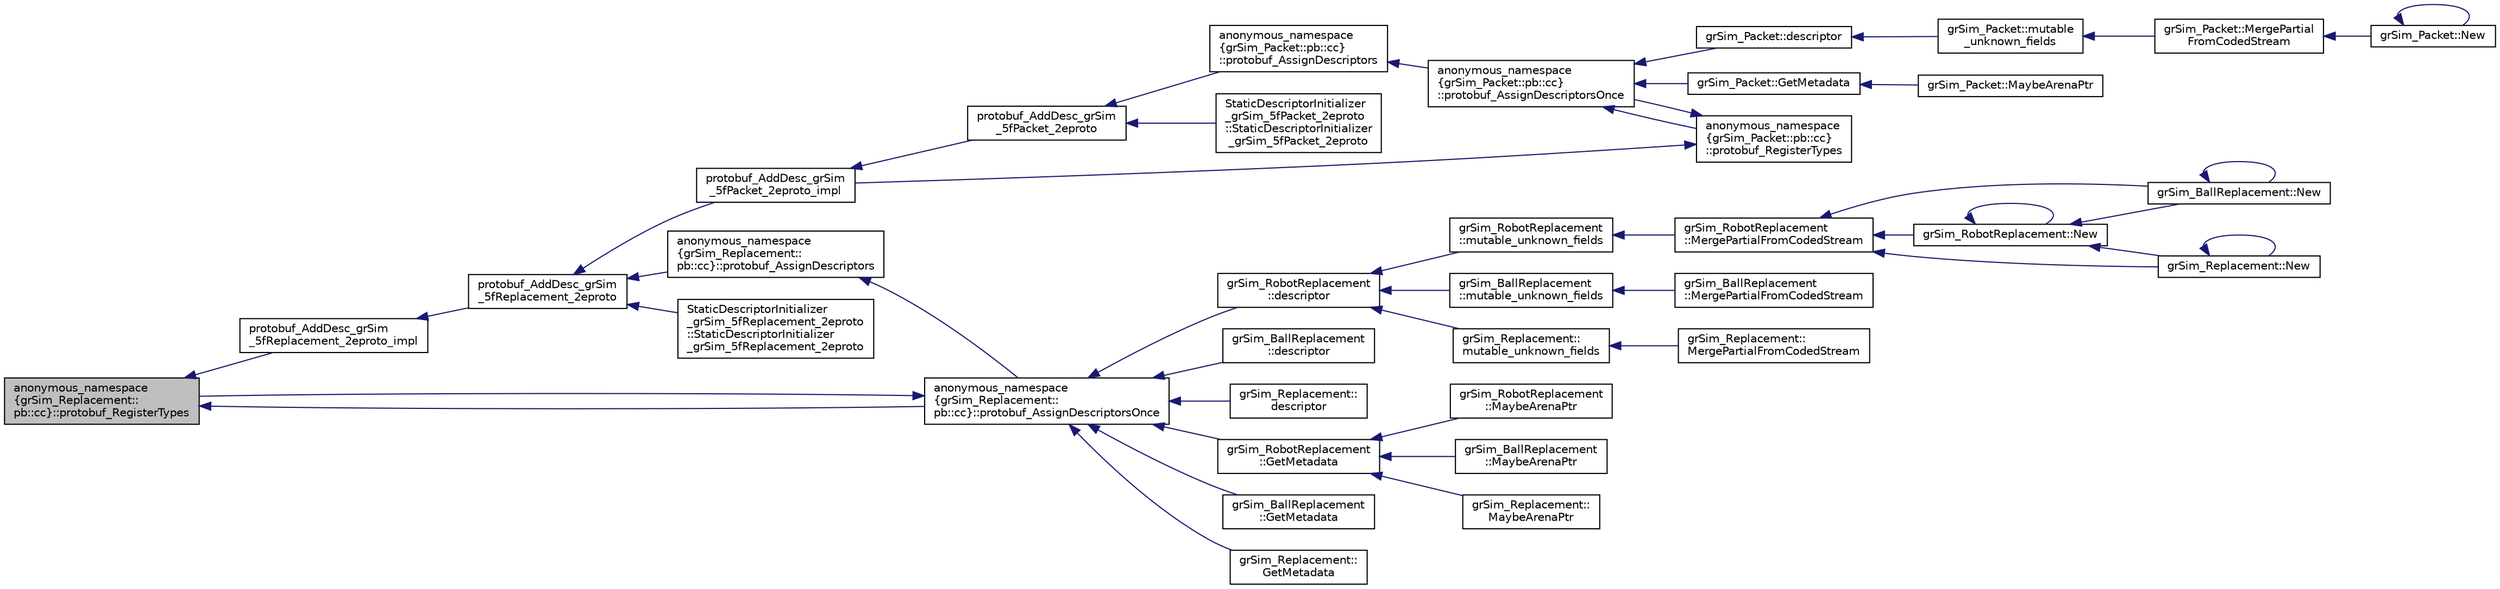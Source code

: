 digraph "anonymous_namespace{grSim_Replacement::pb::cc}::protobuf_RegisterTypes"
{
 // INTERACTIVE_SVG=YES
  edge [fontname="Helvetica",fontsize="10",labelfontname="Helvetica",labelfontsize="10"];
  node [fontname="Helvetica",fontsize="10",shape=record];
  rankdir="LR";
  Node1 [label="anonymous_namespace\l\{grSim_Replacement::\lpb::cc\}::protobuf_RegisterTypes",height=0.2,width=0.4,color="black", fillcolor="grey75", style="filled", fontcolor="black"];
  Node1 -> Node2 [dir="back",color="midnightblue",fontsize="10",style="solid",fontname="Helvetica"];
  Node2 [label="protobuf_AddDesc_grSim\l_5fReplacement_2eproto_impl",height=0.2,width=0.4,color="black", fillcolor="white", style="filled",URL="$d5/d9f/gr_sim___replacement_8pb_8cc.html#a9943fe9486a4d530f39a4fb63d43ec05"];
  Node2 -> Node3 [dir="back",color="midnightblue",fontsize="10",style="solid",fontname="Helvetica"];
  Node3 [label="protobuf_AddDesc_grSim\l_5fReplacement_2eproto",height=0.2,width=0.4,color="black", fillcolor="white", style="filled",URL="$d8/d6a/gr_sim___replacement_8pb_8h.html#a9ac32e27f85f830ef01942ad673705b7"];
  Node3 -> Node4 [dir="back",color="midnightblue",fontsize="10",style="solid",fontname="Helvetica"];
  Node4 [label="protobuf_AddDesc_grSim\l_5fPacket_2eproto_impl",height=0.2,width=0.4,color="black", fillcolor="white", style="filled",URL="$d3/d11/gr_sim___packet_8pb_8cc.html#a8d4a2af5cc390cd356537cc8c985fb84"];
  Node4 -> Node5 [dir="back",color="midnightblue",fontsize="10",style="solid",fontname="Helvetica"];
  Node5 [label="protobuf_AddDesc_grSim\l_5fPacket_2eproto",height=0.2,width=0.4,color="black", fillcolor="white", style="filled",URL="$d7/d23/gr_sim___packet_8pb_8h.html#acdb4c3d5c9e85db3a3c1c00d12185091"];
  Node5 -> Node6 [dir="back",color="midnightblue",fontsize="10",style="solid",fontname="Helvetica"];
  Node6 [label="anonymous_namespace\l\{grSim_Packet::pb::cc\}\l::protobuf_AssignDescriptors",height=0.2,width=0.4,color="black", fillcolor="white", style="filled",URL="$d9/dd5/namespaceanonymous__namespace_02gr_sim___packet_8pb_8cc_03.html#ad63c2c0d36024e2675f43e5ccd16a8e9"];
  Node6 -> Node7 [dir="back",color="midnightblue",fontsize="10",style="solid",fontname="Helvetica"];
  Node7 [label="anonymous_namespace\l\{grSim_Packet::pb::cc\}\l::protobuf_AssignDescriptorsOnce",height=0.2,width=0.4,color="black", fillcolor="white", style="filled",URL="$d9/dd5/namespaceanonymous__namespace_02gr_sim___packet_8pb_8cc_03.html#a383c60b49d4ba8523147f231b2b108ce"];
  Node7 -> Node8 [dir="back",color="midnightblue",fontsize="10",style="solid",fontname="Helvetica"];
  Node8 [label="grSim_Packet::descriptor",height=0.2,width=0.4,color="black", fillcolor="white", style="filled",URL="$d3/db5/classgr_sim___packet.html#a7b47a09ab956e4d498c7c27ceb90088a"];
  Node8 -> Node9 [dir="back",color="midnightblue",fontsize="10",style="solid",fontname="Helvetica"];
  Node9 [label="grSim_Packet::mutable\l_unknown_fields",height=0.2,width=0.4,color="black", fillcolor="white", style="filled",URL="$d3/db5/classgr_sim___packet.html#a99d1e6ccf7d03df2c49c55557c33d8b5"];
  Node9 -> Node10 [dir="back",color="midnightblue",fontsize="10",style="solid",fontname="Helvetica"];
  Node10 [label="grSim_Packet::MergePartial\lFromCodedStream",height=0.2,width=0.4,color="black", fillcolor="white", style="filled",URL="$d3/db5/classgr_sim___packet.html#ab8cf6157b27cdbf8f645d0ca2b0ac051"];
  Node10 -> Node11 [dir="back",color="midnightblue",fontsize="10",style="solid",fontname="Helvetica"];
  Node11 [label="grSim_Packet::New",height=0.2,width=0.4,color="black", fillcolor="white", style="filled",URL="$d3/db5/classgr_sim___packet.html#a31e29a827a331a0785441fc5d3f05fa8"];
  Node11 -> Node11 [dir="back",color="midnightblue",fontsize="10",style="solid",fontname="Helvetica"];
  Node7 -> Node12 [dir="back",color="midnightblue",fontsize="10",style="solid",fontname="Helvetica"];
  Node12 [label="grSim_Packet::GetMetadata",height=0.2,width=0.4,color="black", fillcolor="white", style="filled",URL="$d3/db5/classgr_sim___packet.html#a3408db4788627de262ea584aaac1626d"];
  Node12 -> Node13 [dir="back",color="midnightblue",fontsize="10",style="solid",fontname="Helvetica"];
  Node13 [label="grSim_Packet::MaybeArenaPtr",height=0.2,width=0.4,color="black", fillcolor="white", style="filled",URL="$d3/db5/classgr_sim___packet.html#a1586f89f68f4f71677b65fa6b9dcb944"];
  Node7 -> Node14 [dir="back",color="midnightblue",fontsize="10",style="solid",fontname="Helvetica"];
  Node14 [label="anonymous_namespace\l\{grSim_Packet::pb::cc\}\l::protobuf_RegisterTypes",height=0.2,width=0.4,color="black", fillcolor="white", style="filled",URL="$d9/dd5/namespaceanonymous__namespace_02gr_sim___packet_8pb_8cc_03.html#af633f7fcc16c745364cc6308d0da95f0"];
  Node14 -> Node4 [dir="back",color="midnightblue",fontsize="10",style="solid",fontname="Helvetica"];
  Node14 -> Node7 [dir="back",color="midnightblue",fontsize="10",style="solid",fontname="Helvetica"];
  Node5 -> Node15 [dir="back",color="midnightblue",fontsize="10",style="solid",fontname="Helvetica"];
  Node15 [label="StaticDescriptorInitializer\l_grSim_5fPacket_2eproto\l::StaticDescriptorInitializer\l_grSim_5fPacket_2eproto",height=0.2,width=0.4,color="black", fillcolor="white", style="filled",URL="$d6/de3/struct_static_descriptor_initializer__gr_sim__5f_packet__2eproto.html#a6f3e5821b8ada0316276699dfb0674ad"];
  Node3 -> Node16 [dir="back",color="midnightblue",fontsize="10",style="solid",fontname="Helvetica"];
  Node16 [label="anonymous_namespace\l\{grSim_Replacement::\lpb::cc\}::protobuf_AssignDescriptors",height=0.2,width=0.4,color="black", fillcolor="white", style="filled",URL="$db/d08/namespaceanonymous__namespace_02gr_sim___replacement_8pb_8cc_03.html#a4f7d9bb86f36592184eec96b7398c69c"];
  Node16 -> Node17 [dir="back",color="midnightblue",fontsize="10",style="solid",fontname="Helvetica"];
  Node17 [label="anonymous_namespace\l\{grSim_Replacement::\lpb::cc\}::protobuf_AssignDescriptorsOnce",height=0.2,width=0.4,color="black", fillcolor="white", style="filled",URL="$db/d08/namespaceanonymous__namespace_02gr_sim___replacement_8pb_8cc_03.html#a576f29e25c059eb146f297d47445eb4f"];
  Node17 -> Node18 [dir="back",color="midnightblue",fontsize="10",style="solid",fontname="Helvetica"];
  Node18 [label="grSim_RobotReplacement\l::descriptor",height=0.2,width=0.4,color="black", fillcolor="white", style="filled",URL="$d5/da8/classgr_sim___robot_replacement.html#a6f22243aa85b0fc1654d857708acd559"];
  Node18 -> Node19 [dir="back",color="midnightblue",fontsize="10",style="solid",fontname="Helvetica"];
  Node19 [label="grSim_RobotReplacement\l::mutable_unknown_fields",height=0.2,width=0.4,color="black", fillcolor="white", style="filled",URL="$d5/da8/classgr_sim___robot_replacement.html#ae783b9b1de6b2384086c36cd7f7816d4"];
  Node19 -> Node20 [dir="back",color="midnightblue",fontsize="10",style="solid",fontname="Helvetica"];
  Node20 [label="grSim_RobotReplacement\l::MergePartialFromCodedStream",height=0.2,width=0.4,color="black", fillcolor="white", style="filled",URL="$d5/da8/classgr_sim___robot_replacement.html#ad9f66837cc48a3caf7679ef6b653980a"];
  Node20 -> Node21 [dir="back",color="midnightblue",fontsize="10",style="solid",fontname="Helvetica"];
  Node21 [label="grSim_RobotReplacement::New",height=0.2,width=0.4,color="black", fillcolor="white", style="filled",URL="$d5/da8/classgr_sim___robot_replacement.html#acc7f61918c27856478e87b9c587c81a1"];
  Node21 -> Node21 [dir="back",color="midnightblue",fontsize="10",style="solid",fontname="Helvetica"];
  Node21 -> Node22 [dir="back",color="midnightblue",fontsize="10",style="solid",fontname="Helvetica"];
  Node22 [label="grSim_BallReplacement::New",height=0.2,width=0.4,color="black", fillcolor="white", style="filled",URL="$d2/db1/classgr_sim___ball_replacement.html#a94ffbab85befda5f9a56dc0579f54f50"];
  Node22 -> Node22 [dir="back",color="midnightblue",fontsize="10",style="solid",fontname="Helvetica"];
  Node21 -> Node23 [dir="back",color="midnightblue",fontsize="10",style="solid",fontname="Helvetica"];
  Node23 [label="grSim_Replacement::New",height=0.2,width=0.4,color="black", fillcolor="white", style="filled",URL="$d0/de6/classgr_sim___replacement.html#a3074096768489807b8693e265bf9c265"];
  Node23 -> Node23 [dir="back",color="midnightblue",fontsize="10",style="solid",fontname="Helvetica"];
  Node20 -> Node22 [dir="back",color="midnightblue",fontsize="10",style="solid",fontname="Helvetica"];
  Node20 -> Node23 [dir="back",color="midnightblue",fontsize="10",style="solid",fontname="Helvetica"];
  Node18 -> Node24 [dir="back",color="midnightblue",fontsize="10",style="solid",fontname="Helvetica"];
  Node24 [label="grSim_BallReplacement\l::mutable_unknown_fields",height=0.2,width=0.4,color="black", fillcolor="white", style="filled",URL="$d2/db1/classgr_sim___ball_replacement.html#ab967000f2a8b93376c99dcd51827aab4"];
  Node24 -> Node25 [dir="back",color="midnightblue",fontsize="10",style="solid",fontname="Helvetica"];
  Node25 [label="grSim_BallReplacement\l::MergePartialFromCodedStream",height=0.2,width=0.4,color="black", fillcolor="white", style="filled",URL="$d2/db1/classgr_sim___ball_replacement.html#a6520edc414aa364eda002af7f708bc72"];
  Node18 -> Node26 [dir="back",color="midnightblue",fontsize="10",style="solid",fontname="Helvetica"];
  Node26 [label="grSim_Replacement::\lmutable_unknown_fields",height=0.2,width=0.4,color="black", fillcolor="white", style="filled",URL="$d0/de6/classgr_sim___replacement.html#a158d95820c6bf7e468ac023c186902b9"];
  Node26 -> Node27 [dir="back",color="midnightblue",fontsize="10",style="solid",fontname="Helvetica"];
  Node27 [label="grSim_Replacement::\lMergePartialFromCodedStream",height=0.2,width=0.4,color="black", fillcolor="white", style="filled",URL="$d0/de6/classgr_sim___replacement.html#ac53856792a3154b5acc0e3d4b5cb1c3b"];
  Node17 -> Node28 [dir="back",color="midnightblue",fontsize="10",style="solid",fontname="Helvetica"];
  Node28 [label="grSim_BallReplacement\l::descriptor",height=0.2,width=0.4,color="black", fillcolor="white", style="filled",URL="$d2/db1/classgr_sim___ball_replacement.html#aba116777746cfd96f5815f382e167991"];
  Node17 -> Node29 [dir="back",color="midnightblue",fontsize="10",style="solid",fontname="Helvetica"];
  Node29 [label="grSim_Replacement::\ldescriptor",height=0.2,width=0.4,color="black", fillcolor="white", style="filled",URL="$d0/de6/classgr_sim___replacement.html#ae96f86a8c5404dc9fd9306d9e1b7e228"];
  Node17 -> Node30 [dir="back",color="midnightblue",fontsize="10",style="solid",fontname="Helvetica"];
  Node30 [label="grSim_RobotReplacement\l::GetMetadata",height=0.2,width=0.4,color="black", fillcolor="white", style="filled",URL="$d5/da8/classgr_sim___robot_replacement.html#abd677486cb36f130897fdd2357241eac"];
  Node30 -> Node31 [dir="back",color="midnightblue",fontsize="10",style="solid",fontname="Helvetica"];
  Node31 [label="grSim_RobotReplacement\l::MaybeArenaPtr",height=0.2,width=0.4,color="black", fillcolor="white", style="filled",URL="$d5/da8/classgr_sim___robot_replacement.html#adb61fbcf4b911deb32b7ab76009294fe"];
  Node30 -> Node32 [dir="back",color="midnightblue",fontsize="10",style="solid",fontname="Helvetica"];
  Node32 [label="grSim_BallReplacement\l::MaybeArenaPtr",height=0.2,width=0.4,color="black", fillcolor="white", style="filled",URL="$d2/db1/classgr_sim___ball_replacement.html#ab63c8711711b9817d18ad5fd1d295535"];
  Node30 -> Node33 [dir="back",color="midnightblue",fontsize="10",style="solid",fontname="Helvetica"];
  Node33 [label="grSim_Replacement::\lMaybeArenaPtr",height=0.2,width=0.4,color="black", fillcolor="white", style="filled",URL="$d0/de6/classgr_sim___replacement.html#ae625b1fd3b9f3b66a28949569654a8a8"];
  Node17 -> Node34 [dir="back",color="midnightblue",fontsize="10",style="solid",fontname="Helvetica"];
  Node34 [label="grSim_BallReplacement\l::GetMetadata",height=0.2,width=0.4,color="black", fillcolor="white", style="filled",URL="$d2/db1/classgr_sim___ball_replacement.html#a2cc39b028a129b372f40e3d8a73d0e57"];
  Node17 -> Node35 [dir="back",color="midnightblue",fontsize="10",style="solid",fontname="Helvetica"];
  Node35 [label="grSim_Replacement::\lGetMetadata",height=0.2,width=0.4,color="black", fillcolor="white", style="filled",URL="$d0/de6/classgr_sim___replacement.html#a7945ee5384a2f18aafcfc5f32db65a14"];
  Node17 -> Node1 [dir="back",color="midnightblue",fontsize="10",style="solid",fontname="Helvetica"];
  Node3 -> Node36 [dir="back",color="midnightblue",fontsize="10",style="solid",fontname="Helvetica"];
  Node36 [label="StaticDescriptorInitializer\l_grSim_5fReplacement_2eproto\l::StaticDescriptorInitializer\l_grSim_5fReplacement_2eproto",height=0.2,width=0.4,color="black", fillcolor="white", style="filled",URL="$d0/d0b/struct_static_descriptor_initializer__gr_sim__5f_replacement__2eproto.html#a593e51d538b09ba7d4a76259ecaf225e"];
  Node1 -> Node17 [dir="back",color="midnightblue",fontsize="10",style="solid",fontname="Helvetica"];
}
